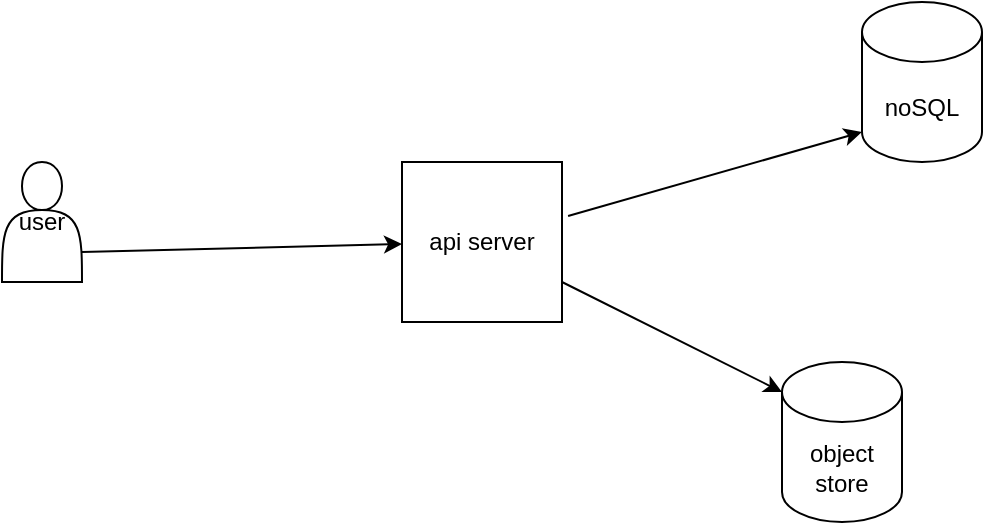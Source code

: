 <mxfile version="21.6.5" type="device">
  <diagram name="Page-1" id="ZVc3l7Tr71Daoc0bldNr">
    <mxGraphModel dx="1026" dy="743" grid="1" gridSize="10" guides="1" tooltips="1" connect="1" arrows="1" fold="1" page="1" pageScale="1" pageWidth="850" pageHeight="1100" math="0" shadow="0">
      <root>
        <mxCell id="0" />
        <mxCell id="1" parent="0" />
        <mxCell id="YTbQ_WXXs5jDHlZ_acsZ-1" value="user" style="shape=actor;whiteSpace=wrap;html=1;" vertex="1" parent="1">
          <mxGeometry x="180" y="280" width="40" height="60" as="geometry" />
        </mxCell>
        <mxCell id="YTbQ_WXXs5jDHlZ_acsZ-2" value="" style="endArrow=classic;html=1;rounded=0;exitX=1;exitY=0.75;exitDx=0;exitDy=0;entryX=0;entryY=0;entryDx=0;entryDy=15;entryPerimeter=0;" edge="1" parent="1" source="YTbQ_WXXs5jDHlZ_acsZ-5" target="YTbQ_WXXs5jDHlZ_acsZ-6">
          <mxGeometry width="50" height="50" relative="1" as="geometry">
            <mxPoint x="400" y="410" as="sourcePoint" />
            <mxPoint x="440" y="315" as="targetPoint" />
          </mxGeometry>
        </mxCell>
        <mxCell id="YTbQ_WXXs5jDHlZ_acsZ-6" value="object store" style="shape=cylinder3;whiteSpace=wrap;html=1;boundedLbl=1;backgroundOutline=1;size=15;" vertex="1" parent="1">
          <mxGeometry x="570" y="380" width="60" height="80" as="geometry" />
        </mxCell>
        <mxCell id="YTbQ_WXXs5jDHlZ_acsZ-7" value="noSQL" style="shape=cylinder3;whiteSpace=wrap;html=1;boundedLbl=1;backgroundOutline=1;size=15;" vertex="1" parent="1">
          <mxGeometry x="610" y="200" width="60" height="80" as="geometry" />
        </mxCell>
        <mxCell id="YTbQ_WXXs5jDHlZ_acsZ-8" value="" style="endArrow=classic;html=1;rounded=0;entryX=0;entryY=1;entryDx=0;entryDy=-15;entryPerimeter=0;exitX=1.038;exitY=0.338;exitDx=0;exitDy=0;exitPerimeter=0;" edge="1" parent="1" source="YTbQ_WXXs5jDHlZ_acsZ-5" target="YTbQ_WXXs5jDHlZ_acsZ-7">
          <mxGeometry width="50" height="50" relative="1" as="geometry">
            <mxPoint x="400" y="410" as="sourcePoint" />
            <mxPoint x="450" y="360" as="targetPoint" />
          </mxGeometry>
        </mxCell>
        <mxCell id="YTbQ_WXXs5jDHlZ_acsZ-9" value="" style="endArrow=classic;html=1;rounded=0;exitX=1;exitY=0.75;exitDx=0;exitDy=0;" edge="1" parent="1" source="YTbQ_WXXs5jDHlZ_acsZ-1" target="YTbQ_WXXs5jDHlZ_acsZ-5">
          <mxGeometry width="50" height="50" relative="1" as="geometry">
            <mxPoint x="200" y="315" as="sourcePoint" />
            <mxPoint x="440" y="315" as="targetPoint" />
          </mxGeometry>
        </mxCell>
        <mxCell id="YTbQ_WXXs5jDHlZ_acsZ-5" value="api server" style="whiteSpace=wrap;html=1;aspect=fixed;" vertex="1" parent="1">
          <mxGeometry x="380" y="280" width="80" height="80" as="geometry" />
        </mxCell>
      </root>
    </mxGraphModel>
  </diagram>
</mxfile>
